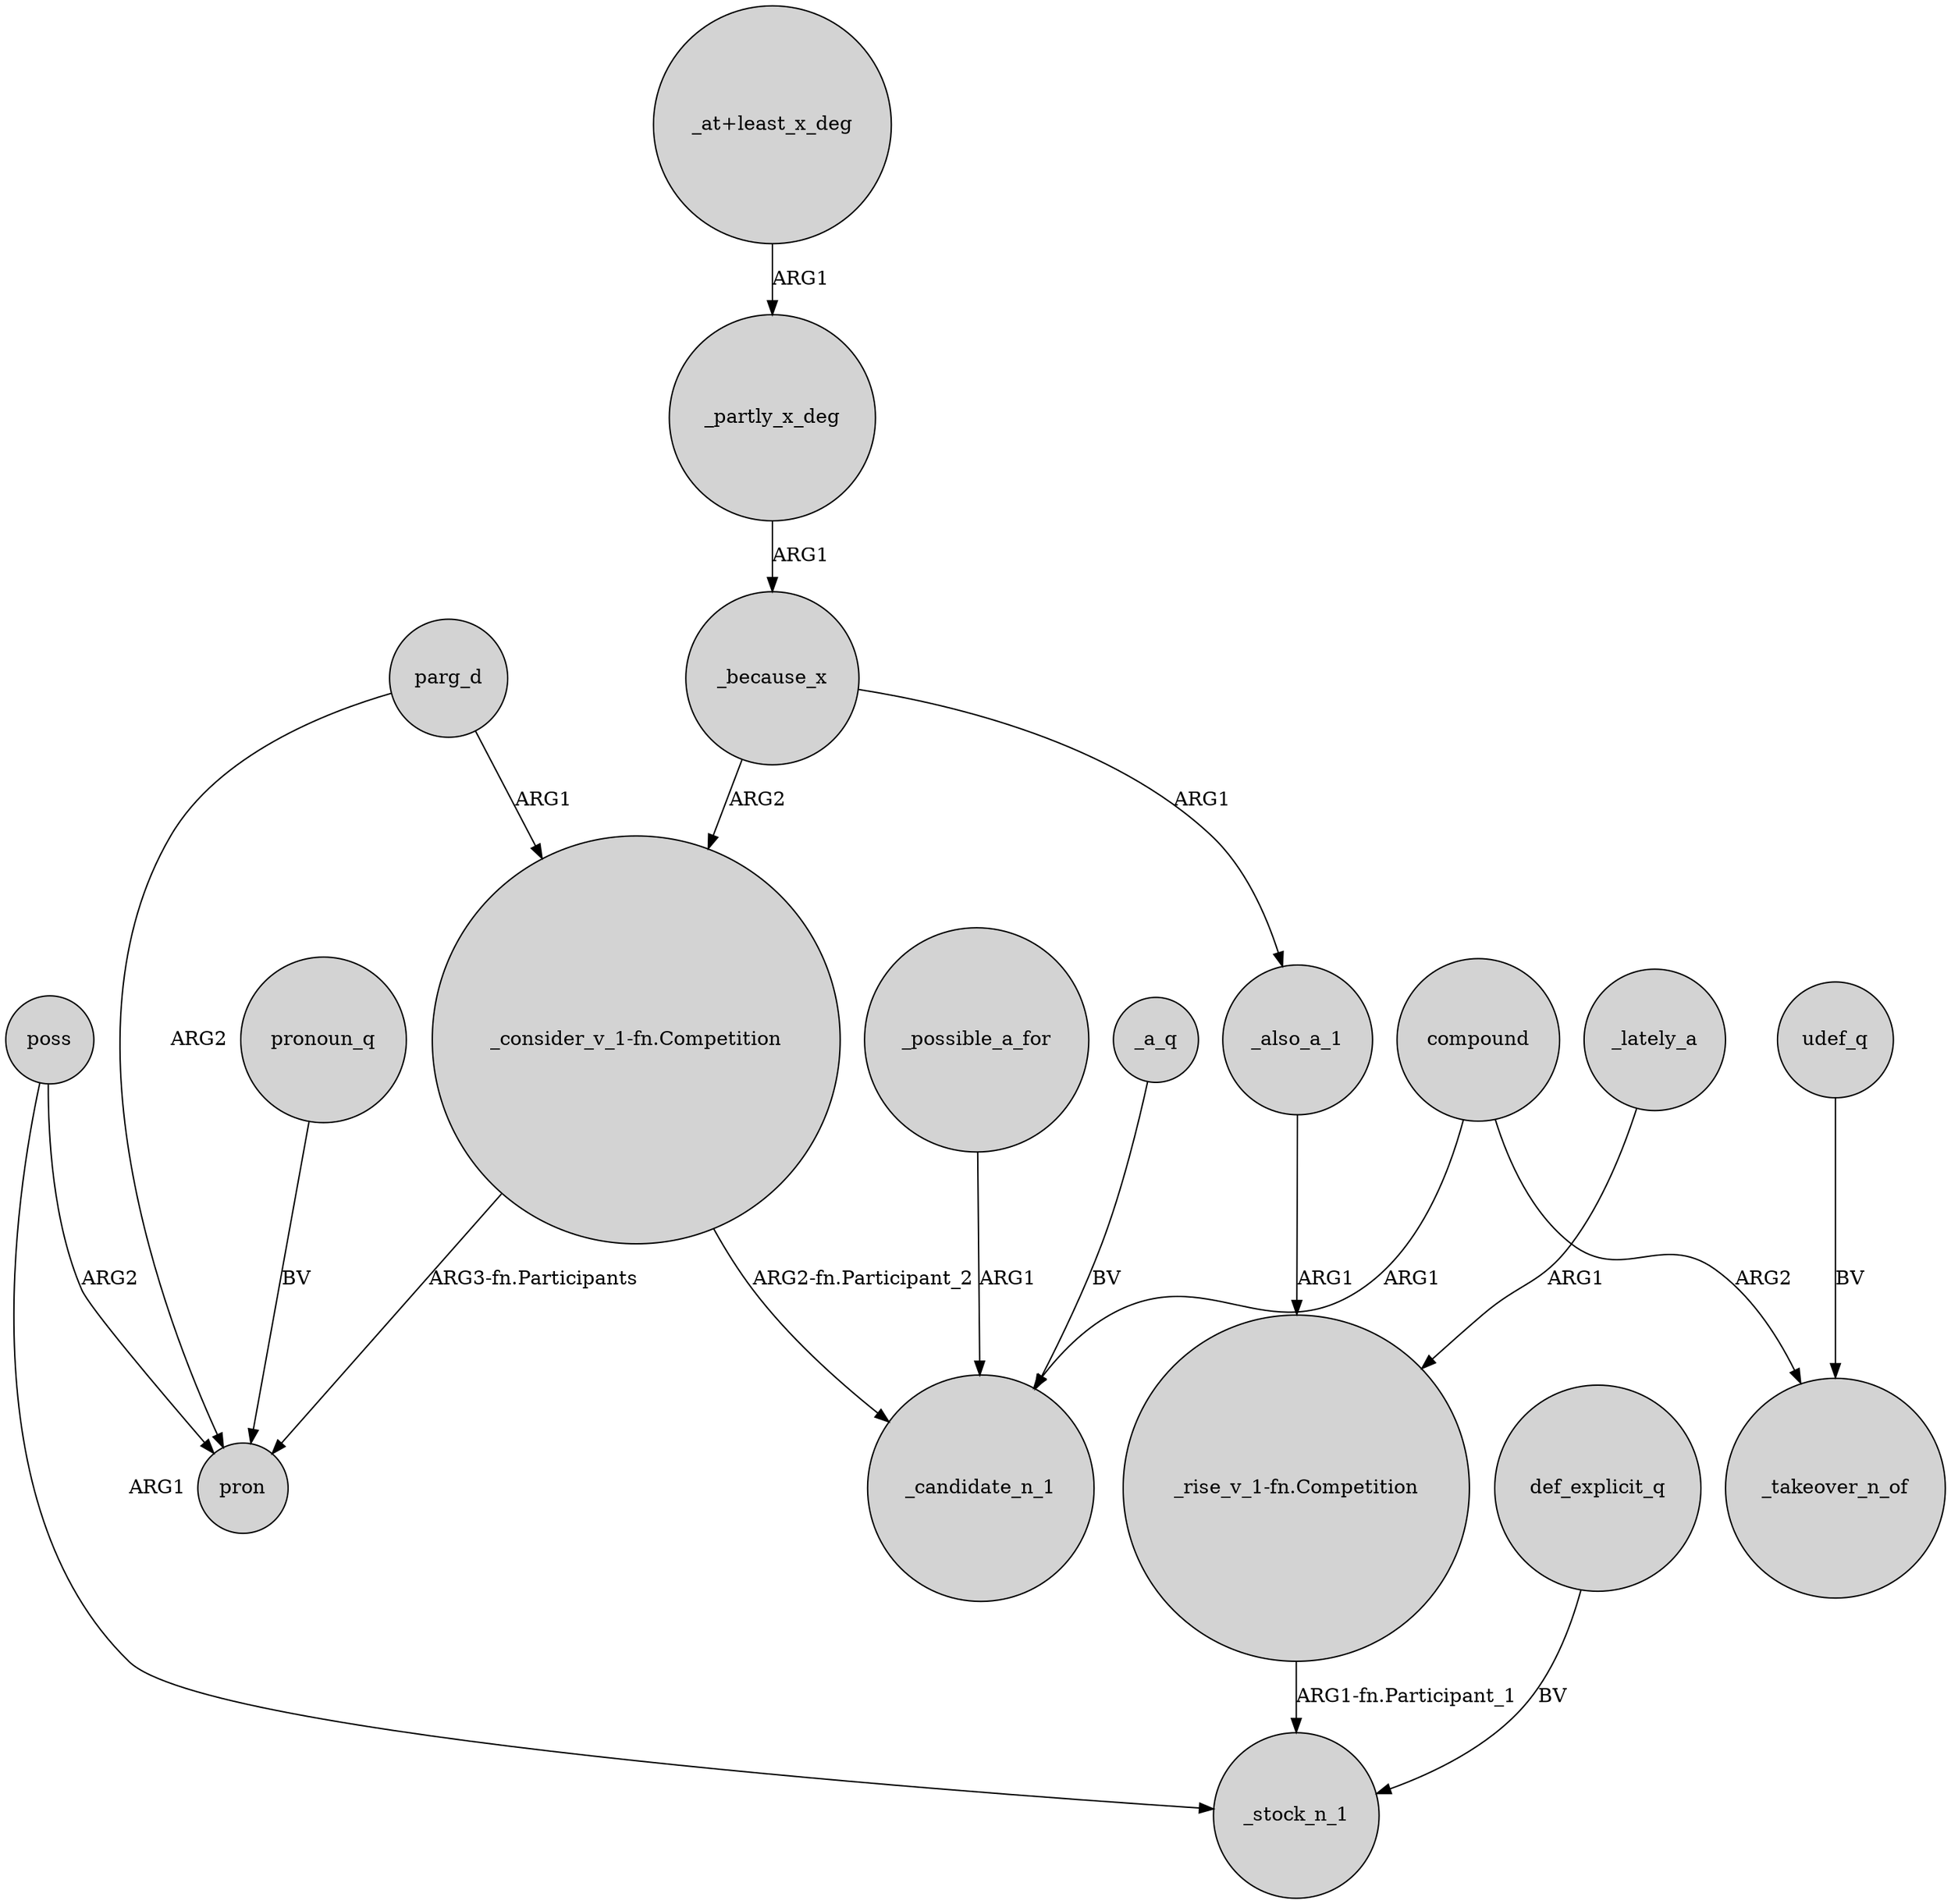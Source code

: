 digraph {
	node [shape=circle style=filled]
	_possible_a_for -> _candidate_n_1 [label=ARG1]
	_lately_a -> "_rise_v_1-fn.Competition" [label=ARG1]
	_because_x -> "_consider_v_1-fn.Competition" [label=ARG2]
	parg_d -> pron [label=ARG2]
	"_consider_v_1-fn.Competition" -> pron [label="ARG3-fn.Participants"]
	def_explicit_q -> _stock_n_1 [label=BV]
	parg_d -> "_consider_v_1-fn.Competition" [label=ARG1]
	"_at+least_x_deg" -> _partly_x_deg [label=ARG1]
	_a_q -> _candidate_n_1 [label=BV]
	_partly_x_deg -> _because_x [label=ARG1]
	pronoun_q -> pron [label=BV]
	udef_q -> _takeover_n_of [label=BV]
	poss -> pron [label=ARG2]
	"_consider_v_1-fn.Competition" -> _candidate_n_1 [label="ARG2-fn.Participant_2"]
	"_rise_v_1-fn.Competition" -> _stock_n_1 [label="ARG1-fn.Participant_1"]
	compound -> _candidate_n_1 [label=ARG1]
	poss -> _stock_n_1 [label=ARG1]
	_because_x -> _also_a_1 [label=ARG1]
	compound -> _takeover_n_of [label=ARG2]
	_also_a_1 -> "_rise_v_1-fn.Competition" [label=ARG1]
}
